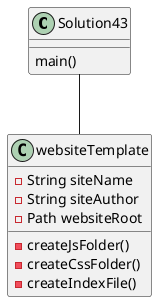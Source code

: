 @startuml

class Solution43 {
main()
}

class websiteTemplate{
-String siteName
-String siteAuthor
-Path websiteRoot

-createJsFolder()
-createCssFolder()
-createIndexFile()

}

Solution43 -- websiteTemplate

@enduml